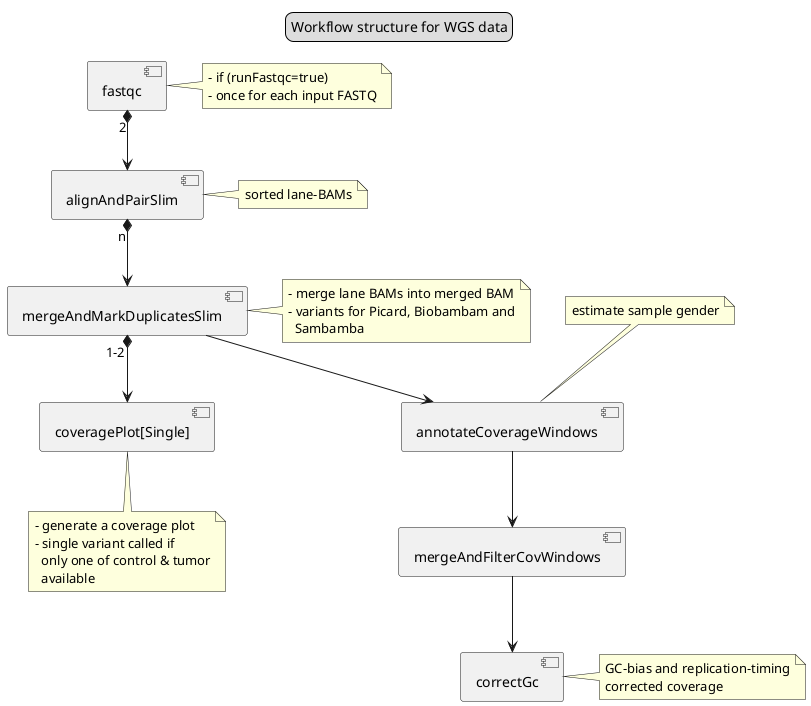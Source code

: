 @startuml

[fastqc]
note right of [fastqc]
  - if (runFastqc=true)
  - once for each input FASTQ
endnote

component alignAndPairSlim as align
note right of [align] : sorted lane-BAMs

component mergeAndMarkDuplicatesSlim as merge
note right of [merge]
  - merge lane BAMs into merged BAM
  - variants for Picard, Biobambam and
    Sambamba
endnote

component "coveragePlot[Single]" as plot
note bottom of [plot]
  - generate a coverage plot
  - single variant called if
    only one of control & tumor
    available
endnote

component "annotateCoverageWindows" as annotate
note top of [annotate]
  estimate sample gender
endnote

component "mergeAndFilterCovWindows" as filter

component "correctGc" as correct
note right of [correct]
  GC-bias and replication-timing
  corrected coverage
endnote


[fastqc] "2" *-down-> [align]

[align] "n" *-down-> [merge]

[merge] "1-2" *-down-> [plot]

[merge] -down-> [annotate]

[annotate] -down-> [filter]

[filter] -down-> [correct]

legend top
  Workflow structure for WGS data
endlegend

@enduml